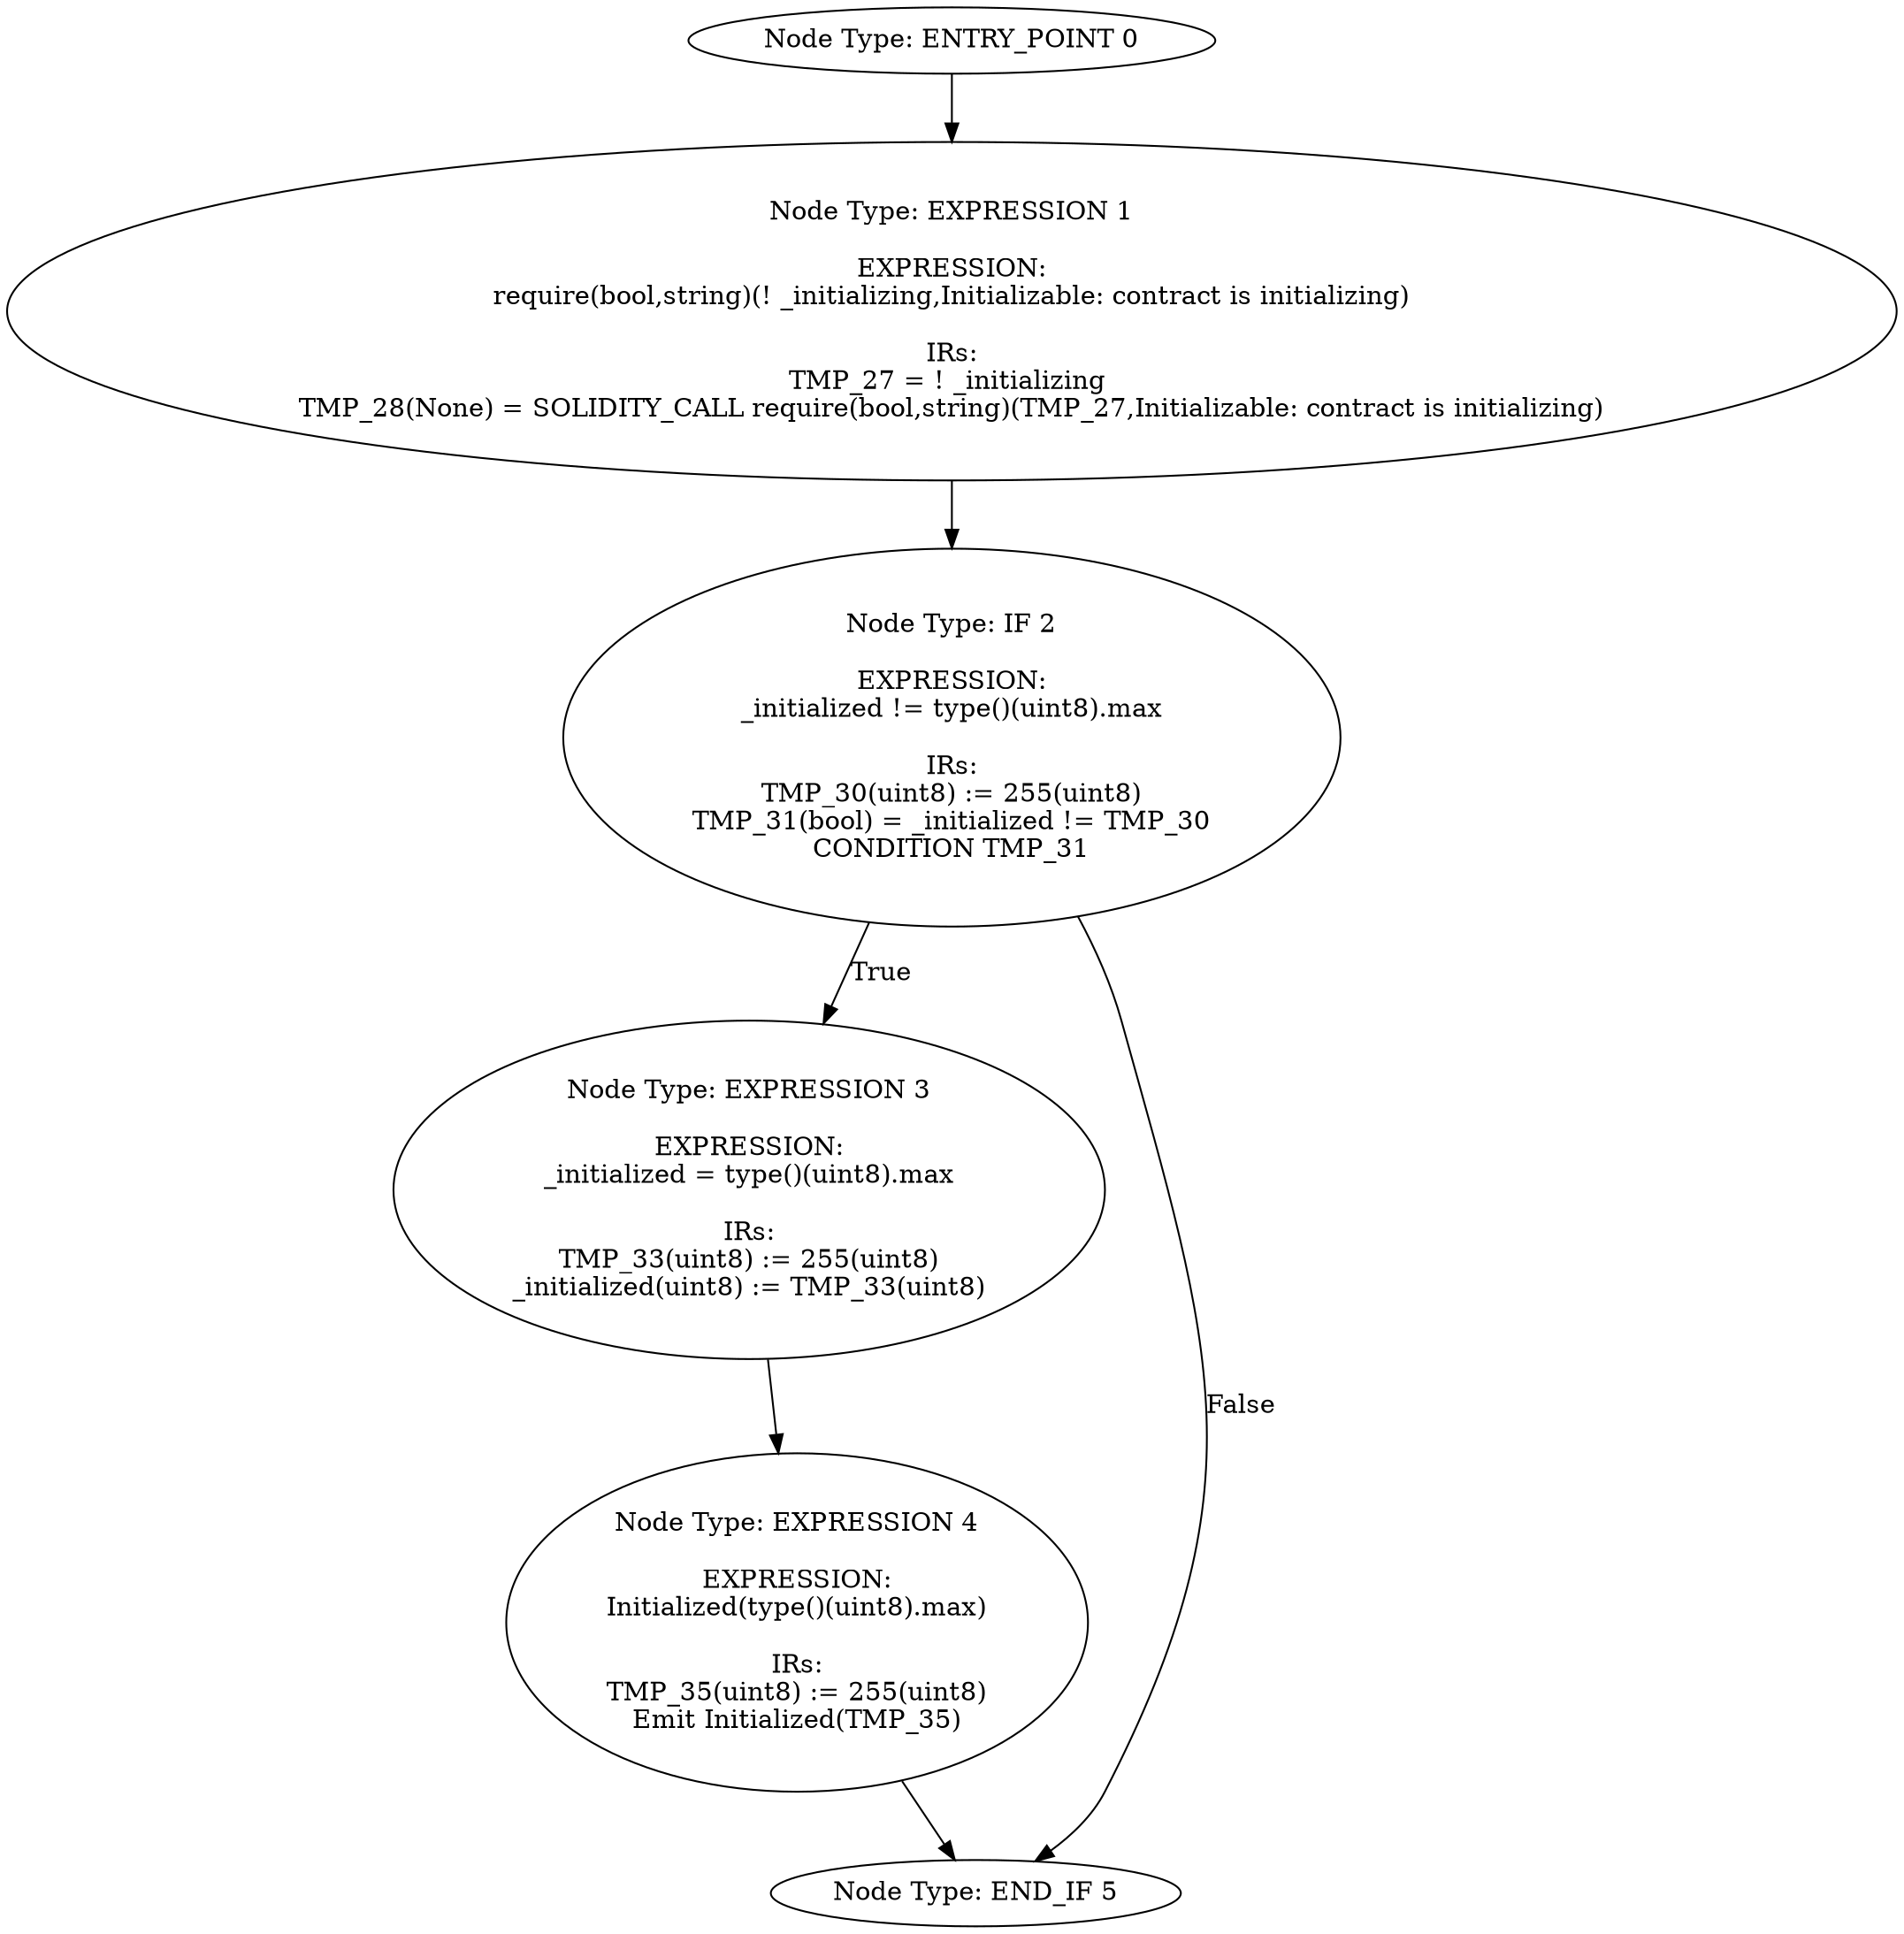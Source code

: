 digraph{
0[label="Node Type: ENTRY_POINT 0
"];
0->1;
1[label="Node Type: EXPRESSION 1

EXPRESSION:
require(bool,string)(! _initializing,Initializable: contract is initializing)

IRs:
TMP_27 = ! _initializing 
TMP_28(None) = SOLIDITY_CALL require(bool,string)(TMP_27,Initializable: contract is initializing)"];
1->2;
2[label="Node Type: IF 2

EXPRESSION:
_initialized != type()(uint8).max

IRs:
TMP_30(uint8) := 255(uint8)
TMP_31(bool) = _initialized != TMP_30
CONDITION TMP_31"];
2->3[label="True"];
2->5[label="False"];
3[label="Node Type: EXPRESSION 3

EXPRESSION:
_initialized = type()(uint8).max

IRs:
TMP_33(uint8) := 255(uint8)
_initialized(uint8) := TMP_33(uint8)"];
3->4;
4[label="Node Type: EXPRESSION 4

EXPRESSION:
Initialized(type()(uint8).max)

IRs:
TMP_35(uint8) := 255(uint8)
Emit Initialized(TMP_35)"];
4->5;
5[label="Node Type: END_IF 5
"];
}

